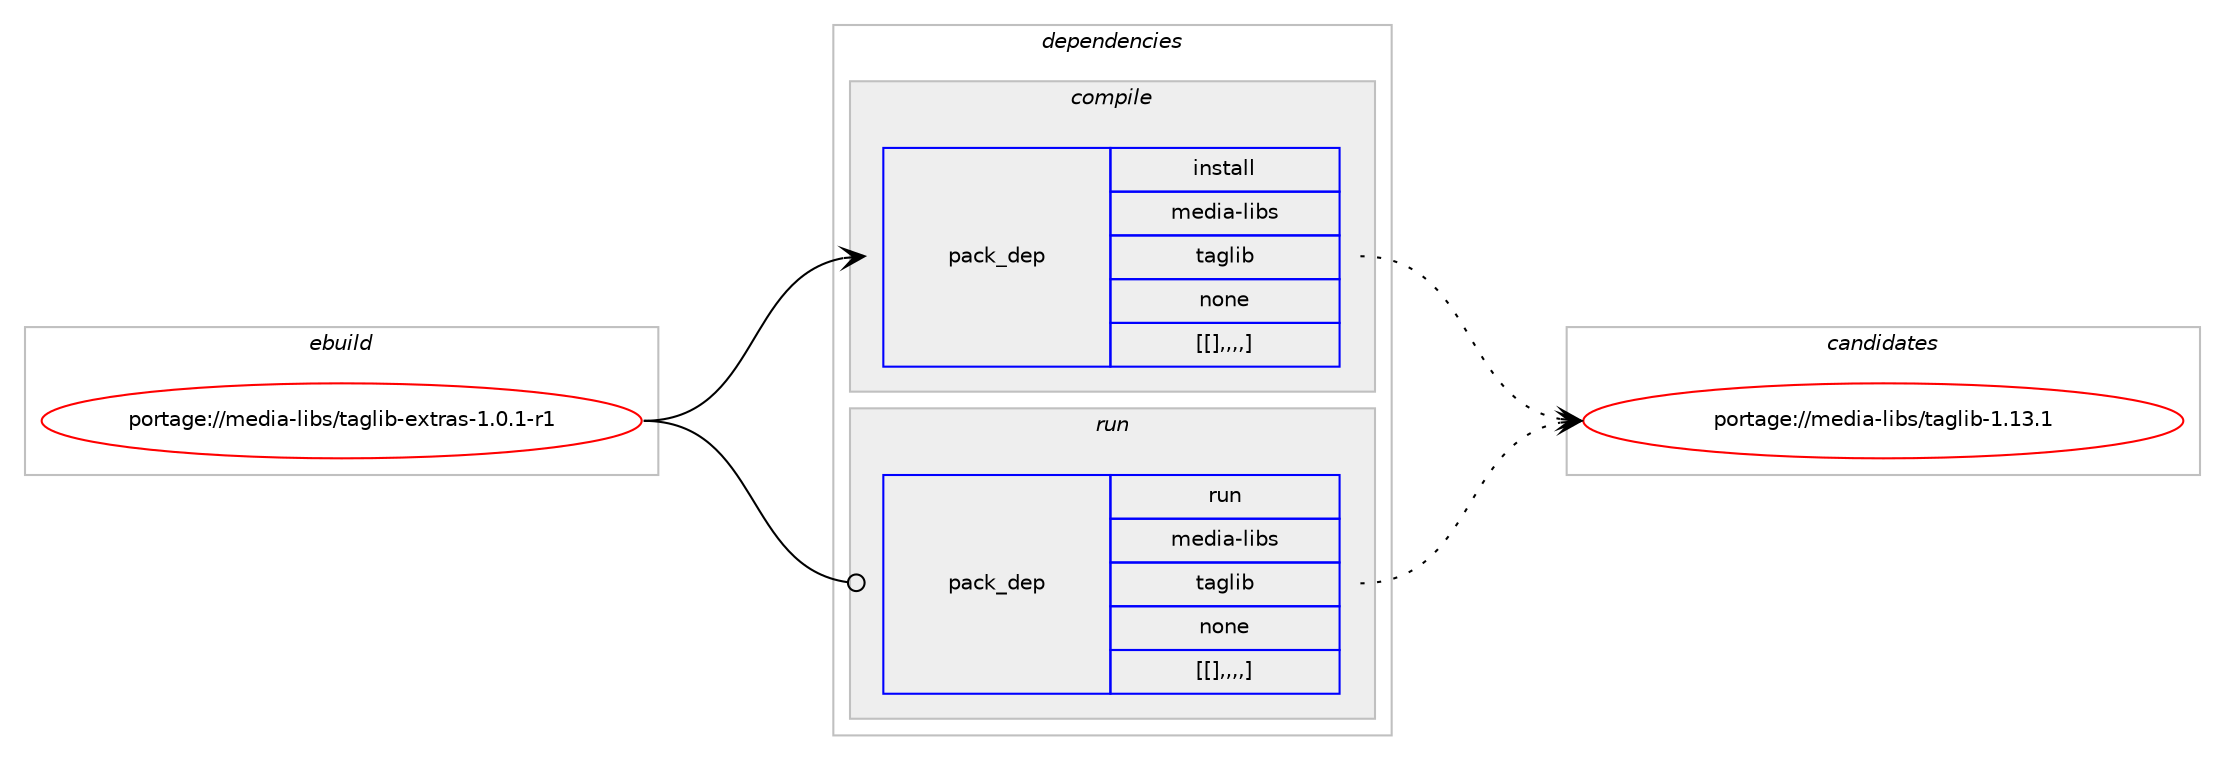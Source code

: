 digraph prolog {

# *************
# Graph options
# *************

newrank=true;
concentrate=true;
compound=true;
graph [rankdir=LR,fontname=Helvetica,fontsize=10,ranksep=1.5];#, ranksep=2.5, nodesep=0.2];
edge  [arrowhead=vee];
node  [fontname=Helvetica,fontsize=10];

# **********
# The ebuild
# **********

subgraph cluster_leftcol {
color=gray;
label=<<i>ebuild</i>>;
id [label="portage://media-libs/taglib-extras-1.0.1-r1", color=red, width=4, href="../media-libs/taglib-extras-1.0.1-r1.svg"];
}

# ****************
# The dependencies
# ****************

subgraph cluster_midcol {
color=gray;
label=<<i>dependencies</i>>;
subgraph cluster_compile {
fillcolor="#eeeeee";
style=filled;
label=<<i>compile</i>>;
subgraph pack239097 {
dependency323311 [label=<<TABLE BORDER="0" CELLBORDER="1" CELLSPACING="0" CELLPADDING="4" WIDTH="220"><TR><TD ROWSPAN="6" CELLPADDING="30">pack_dep</TD></TR><TR><TD WIDTH="110">install</TD></TR><TR><TD>media-libs</TD></TR><TR><TD>taglib</TD></TR><TR><TD>none</TD></TR><TR><TD>[[],,,,]</TD></TR></TABLE>>, shape=none, color=blue];
}
id:e -> dependency323311:w [weight=20,style="solid",arrowhead="vee"];
}
subgraph cluster_compileandrun {
fillcolor="#eeeeee";
style=filled;
label=<<i>compile and run</i>>;
}
subgraph cluster_run {
fillcolor="#eeeeee";
style=filled;
label=<<i>run</i>>;
subgraph pack239098 {
dependency323312 [label=<<TABLE BORDER="0" CELLBORDER="1" CELLSPACING="0" CELLPADDING="4" WIDTH="220"><TR><TD ROWSPAN="6" CELLPADDING="30">pack_dep</TD></TR><TR><TD WIDTH="110">run</TD></TR><TR><TD>media-libs</TD></TR><TR><TD>taglib</TD></TR><TR><TD>none</TD></TR><TR><TD>[[],,,,]</TD></TR></TABLE>>, shape=none, color=blue];
}
id:e -> dependency323312:w [weight=20,style="solid",arrowhead="odot"];
}
}

# **************
# The candidates
# **************

subgraph cluster_choices {
rank=same;
color=gray;
label=<<i>candidates</i>>;

subgraph choice239097 {
color=black;
nodesep=1;
choice10910110010597451081059811547116971031081059845494649514649 [label="portage://media-libs/taglib-1.13.1", color=red, width=4,href="../media-libs/taglib-1.13.1.svg"];
dependency323311:e -> choice10910110010597451081059811547116971031081059845494649514649:w [style=dotted,weight="100"];
}
subgraph choice239098 {
color=black;
nodesep=1;
choice10910110010597451081059811547116971031081059845494649514649 [label="portage://media-libs/taglib-1.13.1", color=red, width=4,href="../media-libs/taglib-1.13.1.svg"];
dependency323312:e -> choice10910110010597451081059811547116971031081059845494649514649:w [style=dotted,weight="100"];
}
}

}
